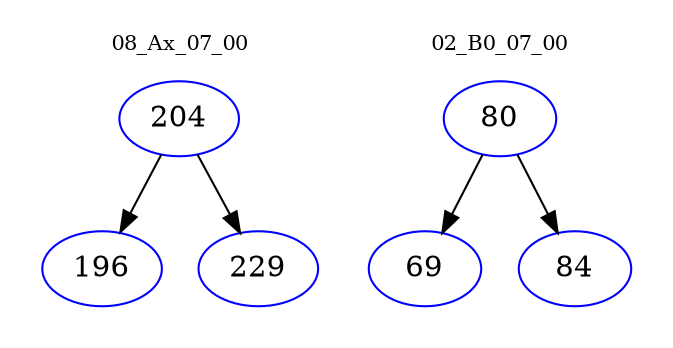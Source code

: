 digraph{
subgraph cluster_0 {
color = white
label = "08_Ax_07_00";
fontsize=10;
T0_204 [label="204", color="blue"]
T0_204 -> T0_196 [color="black"]
T0_196 [label="196", color="blue"]
T0_204 -> T0_229 [color="black"]
T0_229 [label="229", color="blue"]
}
subgraph cluster_1 {
color = white
label = "02_B0_07_00";
fontsize=10;
T1_80 [label="80", color="blue"]
T1_80 -> T1_69 [color="black"]
T1_69 [label="69", color="blue"]
T1_80 -> T1_84 [color="black"]
T1_84 [label="84", color="blue"]
}
}
